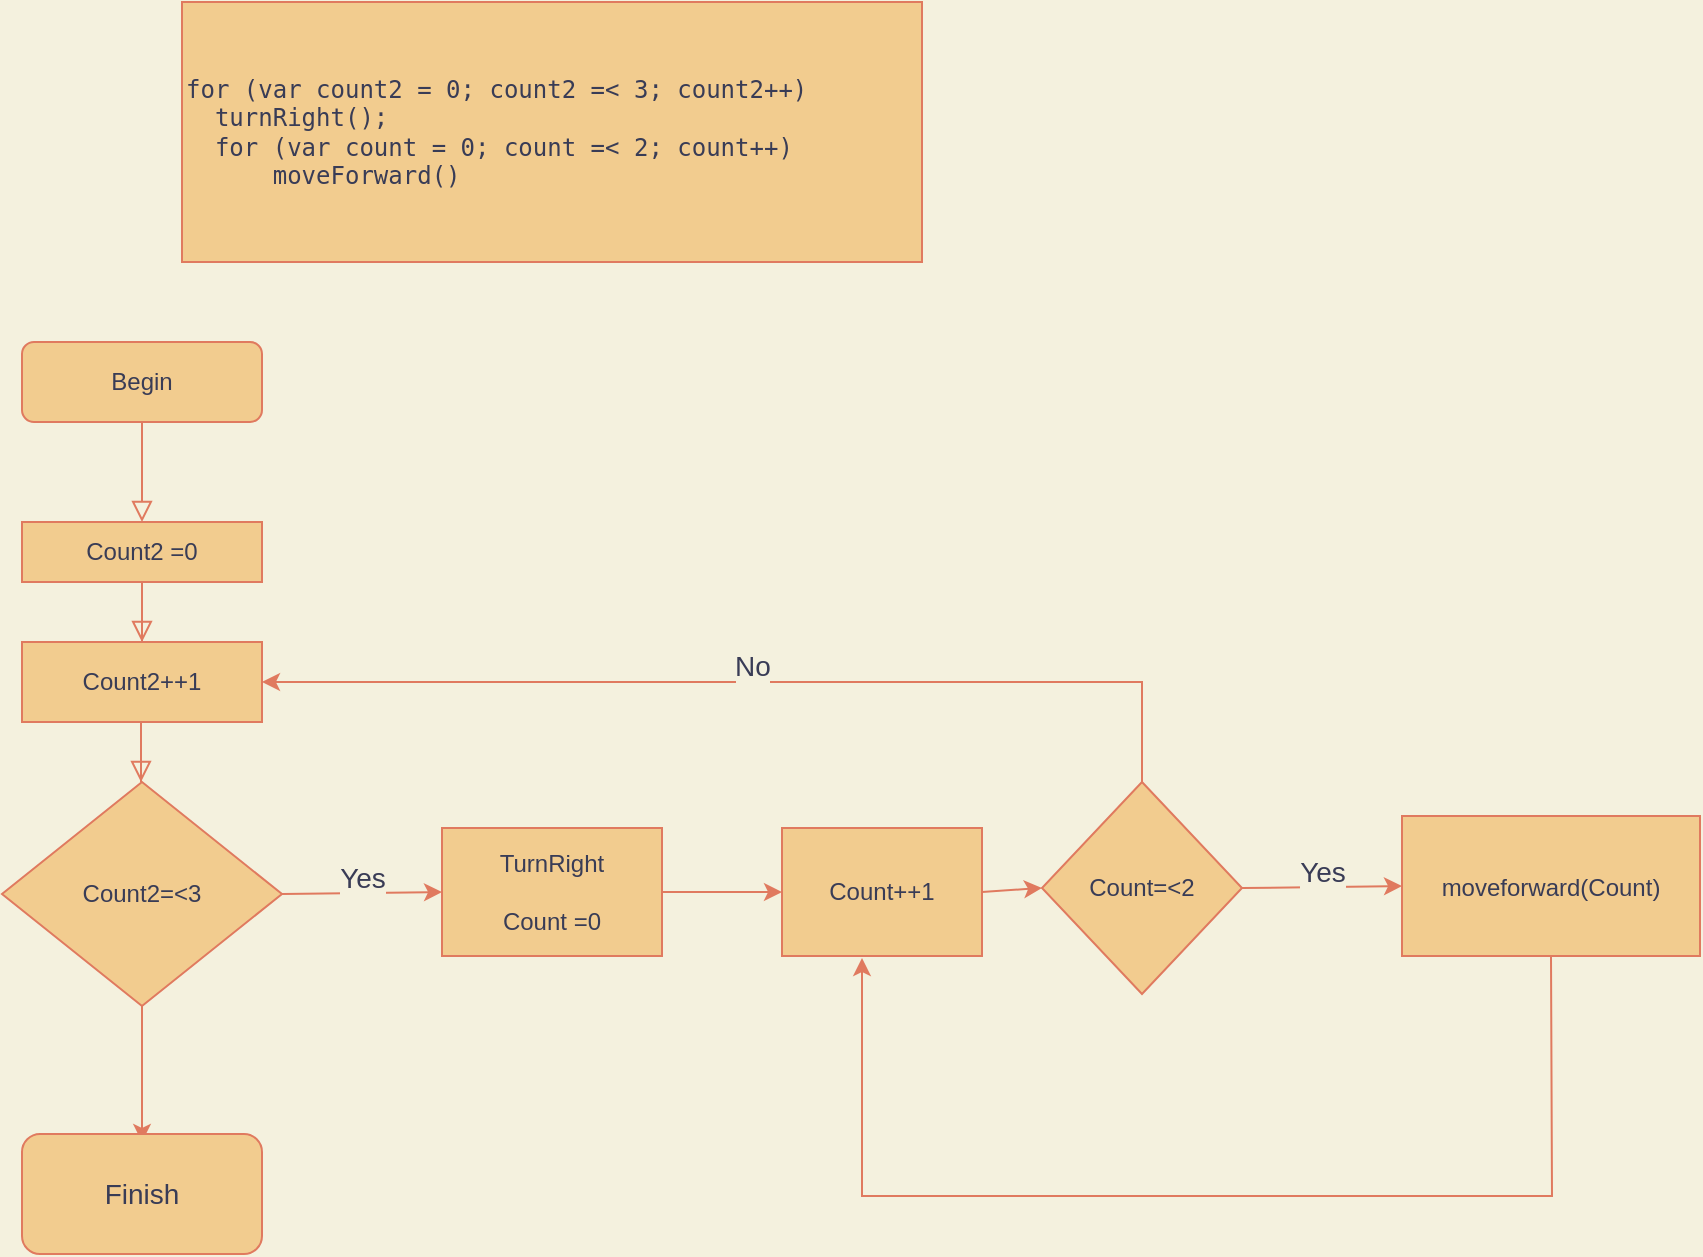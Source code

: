 <mxfile version="20.2.3" type="github">
  <diagram id="C5RBs43oDa-KdzZeNtuy" name="Page-1">
    <mxGraphModel dx="1348" dy="1962" grid="0" gridSize="10" guides="1" tooltips="1" connect="1" arrows="1" fold="1" page="1" pageScale="1" pageWidth="827" pageHeight="1169" background="#F4F1DE" math="0" shadow="0">
      <root>
        <mxCell id="WIyWlLk6GJQsqaUBKTNV-0" />
        <mxCell id="WIyWlLk6GJQsqaUBKTNV-1" parent="WIyWlLk6GJQsqaUBKTNV-0" />
        <mxCell id="WIyWlLk6GJQsqaUBKTNV-2" value="" style="rounded=0;html=1;jettySize=auto;orthogonalLoop=1;fontSize=11;endArrow=block;endFill=0;endSize=8;strokeWidth=1;shadow=0;labelBackgroundColor=none;edgeStyle=orthogonalEdgeStyle;strokeColor=#E07A5F;fontColor=#393C56;" parent="WIyWlLk6GJQsqaUBKTNV-1" source="WIyWlLk6GJQsqaUBKTNV-3" edge="1">
          <mxGeometry relative="1" as="geometry">
            <mxPoint x="150" y="-890" as="targetPoint" />
          </mxGeometry>
        </mxCell>
        <mxCell id="WIyWlLk6GJQsqaUBKTNV-3" value="Begin" style="rounded=1;whiteSpace=wrap;html=1;fontSize=12;glass=0;strokeWidth=1;shadow=0;fillColor=#F2CC8F;strokeColor=#E07A5F;fontColor=#393C56;" parent="WIyWlLk6GJQsqaUBKTNV-1" vertex="1">
          <mxGeometry x="90" y="-980" width="120" height="40" as="geometry" />
        </mxCell>
        <mxCell id="WIyWlLk6GJQsqaUBKTNV-4" value="" style="rounded=0;html=1;jettySize=auto;orthogonalLoop=1;fontSize=11;endArrow=block;endFill=0;endSize=8;strokeWidth=1;shadow=0;labelBackgroundColor=none;edgeStyle=orthogonalEdgeStyle;exitX=0.5;exitY=1;exitDx=0;exitDy=0;strokeColor=#E07A5F;fontColor=#393C56;" parent="WIyWlLk6GJQsqaUBKTNV-1" edge="1">
          <mxGeometry y="20" relative="1" as="geometry">
            <mxPoint as="offset" />
            <mxPoint x="150" y="-830" as="sourcePoint" />
            <mxPoint x="150" y="-830" as="targetPoint" />
            <Array as="points">
              <mxPoint x="150" y="-860" />
              <mxPoint x="150" y="-860" />
            </Array>
          </mxGeometry>
        </mxCell>
        <mxCell id="jMKF0GfHNxsKGSoSrJPJ-0" value="&lt;pre dir=&quot;ltr&quot; class=&quot;generatedCode&quot;&gt;for (var count2 = 0; count2 =&amp;lt; 3; count2++) &lt;br&gt;  turnRight();&lt;br&gt;  for (var count = 0; count =&amp;lt; 2; count++) &lt;br&gt;      moveForward()&lt;/pre&gt;" style="rounded=0;whiteSpace=wrap;html=1;align=left;fillColor=#F2CC8F;strokeColor=#E07A5F;fontColor=#393C56;" vertex="1" parent="WIyWlLk6GJQsqaUBKTNV-1">
          <mxGeometry x="170" y="-1150" width="370" height="130" as="geometry" />
        </mxCell>
        <mxCell id="jMKF0GfHNxsKGSoSrJPJ-18" value="Count2 =0" style="rounded=0;whiteSpace=wrap;html=1;fillColor=#F2CC8F;strokeColor=#E07A5F;fontColor=#393C56;" vertex="1" parent="WIyWlLk6GJQsqaUBKTNV-1">
          <mxGeometry x="90" y="-890" width="120" height="30" as="geometry" />
        </mxCell>
        <mxCell id="jMKF0GfHNxsKGSoSrJPJ-23" value="Count2++1" style="rounded=0;whiteSpace=wrap;html=1;fillColor=#F2CC8F;strokeColor=#E07A5F;fontColor=#393C56;" vertex="1" parent="WIyWlLk6GJQsqaUBKTNV-1">
          <mxGeometry x="90" y="-830" width="120" height="40" as="geometry" />
        </mxCell>
        <mxCell id="jMKF0GfHNxsKGSoSrJPJ-25" value="" style="rounded=0;html=1;jettySize=auto;orthogonalLoop=1;fontSize=11;endArrow=block;endFill=0;endSize=8;strokeWidth=1;shadow=0;labelBackgroundColor=none;edgeStyle=orthogonalEdgeStyle;exitX=0.5;exitY=1;exitDx=0;exitDy=0;strokeColor=#E07A5F;fontColor=#393C56;" edge="1" parent="WIyWlLk6GJQsqaUBKTNV-1">
          <mxGeometry y="20" relative="1" as="geometry">
            <mxPoint as="offset" />
            <mxPoint x="149.5" y="-760" as="sourcePoint" />
            <mxPoint x="149.5" y="-760" as="targetPoint" />
            <Array as="points">
              <mxPoint x="149.5" y="-790" />
              <mxPoint x="149.5" y="-790" />
            </Array>
          </mxGeometry>
        </mxCell>
        <mxCell id="jMKF0GfHNxsKGSoSrJPJ-26" value="Count2=&amp;lt;3" style="rhombus;whiteSpace=wrap;html=1;fillColor=#F2CC8F;strokeColor=#E07A5F;fontColor=#393C56;" vertex="1" parent="WIyWlLk6GJQsqaUBKTNV-1">
          <mxGeometry x="80" y="-760" width="140" height="112" as="geometry" />
        </mxCell>
        <mxCell id="jMKF0GfHNxsKGSoSrJPJ-28" value="&lt;div style=&quot;font-size: 14px;&quot;&gt;&lt;font style=&quot;font-size: 14px;&quot;&gt;Yes&lt;/font&gt;&lt;/div&gt;&lt;div style=&quot;font-size: 14px;&quot;&gt;&lt;font style=&quot;font-size: 14px;&quot;&gt;&lt;br&gt;&lt;/font&gt;&lt;/div&gt;" style="endArrow=classic;html=1;rounded=0;exitX=1;exitY=0.5;exitDx=0;exitDy=0;entryX=0;entryY=0.5;entryDx=0;entryDy=0;labelBackgroundColor=#F4F1DE;strokeColor=#E07A5F;fontColor=#393C56;" edge="1" parent="WIyWlLk6GJQsqaUBKTNV-1" source="jMKF0GfHNxsKGSoSrJPJ-26" target="jMKF0GfHNxsKGSoSrJPJ-29">
          <mxGeometry width="50" height="50" relative="1" as="geometry">
            <mxPoint x="260" y="-630" as="sourcePoint" />
            <mxPoint x="230" y="-580" as="targetPoint" />
          </mxGeometry>
        </mxCell>
        <mxCell id="jMKF0GfHNxsKGSoSrJPJ-29" value="&lt;div&gt;TurnRight&lt;/div&gt;&lt;div&gt;&lt;br&gt;&lt;/div&gt;&lt;div&gt;Count =0&lt;br&gt;&lt;/div&gt;" style="rounded=0;whiteSpace=wrap;html=1;fillColor=#F2CC8F;strokeColor=#E07A5F;fontColor=#393C56;" vertex="1" parent="WIyWlLk6GJQsqaUBKTNV-1">
          <mxGeometry x="300" y="-737" width="110" height="64" as="geometry" />
        </mxCell>
        <mxCell id="jMKF0GfHNxsKGSoSrJPJ-30" value="Count++1" style="rounded=0;whiteSpace=wrap;html=1;fillColor=#F2CC8F;strokeColor=#E07A5F;fontColor=#393C56;" vertex="1" parent="WIyWlLk6GJQsqaUBKTNV-1">
          <mxGeometry x="470" y="-737" width="100" height="64" as="geometry" />
        </mxCell>
        <mxCell id="jMKF0GfHNxsKGSoSrJPJ-31" value="" style="endArrow=classic;html=1;rounded=0;exitX=1;exitY=0.5;exitDx=0;exitDy=0;entryX=0;entryY=0.5;entryDx=0;entryDy=0;labelBackgroundColor=#F4F1DE;strokeColor=#E07A5F;fontColor=#393C56;" edge="1" parent="WIyWlLk6GJQsqaUBKTNV-1" source="jMKF0GfHNxsKGSoSrJPJ-29" target="jMKF0GfHNxsKGSoSrJPJ-30">
          <mxGeometry width="50" height="50" relative="1" as="geometry">
            <mxPoint x="240" y="-593" as="sourcePoint" />
            <mxPoint x="290" y="-643" as="targetPoint" />
          </mxGeometry>
        </mxCell>
        <mxCell id="jMKF0GfHNxsKGSoSrJPJ-32" value="Count=&amp;lt;2" style="rhombus;whiteSpace=wrap;html=1;fillColor=#F2CC8F;strokeColor=#E07A5F;fontColor=#393C56;" vertex="1" parent="WIyWlLk6GJQsqaUBKTNV-1">
          <mxGeometry x="600" y="-760" width="100" height="106" as="geometry" />
        </mxCell>
        <mxCell id="jMKF0GfHNxsKGSoSrJPJ-33" value="&lt;div style=&quot;font-size: 14px;&quot;&gt;&lt;font style=&quot;font-size: 14px;&quot;&gt;No&lt;/font&gt;&lt;/div&gt;&lt;div style=&quot;font-size: 14px;&quot;&gt;&lt;font style=&quot;font-size: 14px;&quot;&gt;&lt;br&gt;&lt;/font&gt;&lt;/div&gt;" style="endArrow=classic;html=1;rounded=0;exitX=0.5;exitY=0;exitDx=0;exitDy=0;entryX=1;entryY=0.5;entryDx=0;entryDy=0;labelBackgroundColor=#F4F1DE;strokeColor=#E07A5F;fontColor=#393C56;" edge="1" parent="WIyWlLk6GJQsqaUBKTNV-1" source="jMKF0GfHNxsKGSoSrJPJ-32" target="jMKF0GfHNxsKGSoSrJPJ-23">
          <mxGeometry width="50" height="50" relative="1" as="geometry">
            <mxPoint x="210" y="-530" as="sourcePoint" />
            <mxPoint x="260" y="-580" as="targetPoint" />
            <Array as="points">
              <mxPoint x="650" y="-810" />
            </Array>
          </mxGeometry>
        </mxCell>
        <mxCell id="jMKF0GfHNxsKGSoSrJPJ-34" value="&lt;div&gt;Yes&lt;/div&gt;&lt;div&gt;&lt;br&gt;&lt;/div&gt;" style="endArrow=classic;html=1;rounded=0;fontSize=14;exitX=1;exitY=0.5;exitDx=0;exitDy=0;entryX=0;entryY=0.5;entryDx=0;entryDy=0;labelBackgroundColor=#F4F1DE;strokeColor=#E07A5F;fontColor=#393C56;" edge="1" parent="WIyWlLk6GJQsqaUBKTNV-1" source="jMKF0GfHNxsKGSoSrJPJ-32" target="jMKF0GfHNxsKGSoSrJPJ-35">
          <mxGeometry width="50" height="50" relative="1" as="geometry">
            <mxPoint x="350" y="-683" as="sourcePoint" />
            <mxPoint x="400" y="-733" as="targetPoint" />
          </mxGeometry>
        </mxCell>
        <mxCell id="jMKF0GfHNxsKGSoSrJPJ-35" value="&lt;font style=&quot;font-size: 12px;&quot;&gt;moveforward(Count)&lt;/font&gt;" style="rounded=0;whiteSpace=wrap;html=1;fontSize=14;fillColor=#F2CC8F;strokeColor=#E07A5F;fontColor=#393C56;" vertex="1" parent="WIyWlLk6GJQsqaUBKTNV-1">
          <mxGeometry x="780" y="-743" width="149" height="70" as="geometry" />
        </mxCell>
        <mxCell id="jMKF0GfHNxsKGSoSrJPJ-37" value="" style="endArrow=classic;html=1;rounded=0;fontSize=14;exitX=0.5;exitY=1;exitDx=0;exitDy=0;entryX=0.4;entryY=1.016;entryDx=0;entryDy=0;entryPerimeter=0;labelBackgroundColor=#F4F1DE;strokeColor=#E07A5F;fontColor=#393C56;" edge="1" parent="WIyWlLk6GJQsqaUBKTNV-1" source="jMKF0GfHNxsKGSoSrJPJ-35" target="jMKF0GfHNxsKGSoSrJPJ-30">
          <mxGeometry width="50" height="50" relative="1" as="geometry">
            <mxPoint x="530" y="-713" as="sourcePoint" />
            <mxPoint x="580" y="-763" as="targetPoint" />
            <Array as="points">
              <mxPoint x="855" y="-553" />
              <mxPoint x="510" y="-553" />
            </Array>
          </mxGeometry>
        </mxCell>
        <mxCell id="jMKF0GfHNxsKGSoSrJPJ-38" value="" style="endArrow=classic;html=1;rounded=0;fontSize=14;exitX=1;exitY=0.5;exitDx=0;exitDy=0;entryX=0;entryY=0.5;entryDx=0;entryDy=0;labelBackgroundColor=#F4F1DE;strokeColor=#E07A5F;fontColor=#393C56;" edge="1" parent="WIyWlLk6GJQsqaUBKTNV-1" source="jMKF0GfHNxsKGSoSrJPJ-30" target="jMKF0GfHNxsKGSoSrJPJ-32">
          <mxGeometry width="50" height="50" relative="1" as="geometry">
            <mxPoint x="490" y="-703" as="sourcePoint" />
            <mxPoint x="540" y="-753" as="targetPoint" />
          </mxGeometry>
        </mxCell>
        <mxCell id="jMKF0GfHNxsKGSoSrJPJ-39" value="" style="endArrow=classic;html=1;rounded=0;fontSize=14;exitX=0.5;exitY=1;exitDx=0;exitDy=0;labelBackgroundColor=#F4F1DE;strokeColor=#E07A5F;fontColor=#393C56;" edge="1" parent="WIyWlLk6GJQsqaUBKTNV-1" source="jMKF0GfHNxsKGSoSrJPJ-26">
          <mxGeometry width="50" height="50" relative="1" as="geometry">
            <mxPoint x="280" y="-680" as="sourcePoint" />
            <mxPoint x="150" y="-580" as="targetPoint" />
          </mxGeometry>
        </mxCell>
        <mxCell id="jMKF0GfHNxsKGSoSrJPJ-41" value="Finish" style="rounded=1;whiteSpace=wrap;html=1;fontSize=14;fillColor=#F2CC8F;strokeColor=#E07A5F;fontColor=#393C56;" vertex="1" parent="WIyWlLk6GJQsqaUBKTNV-1">
          <mxGeometry x="90" y="-584" width="120" height="60" as="geometry" />
        </mxCell>
      </root>
    </mxGraphModel>
  </diagram>
</mxfile>
